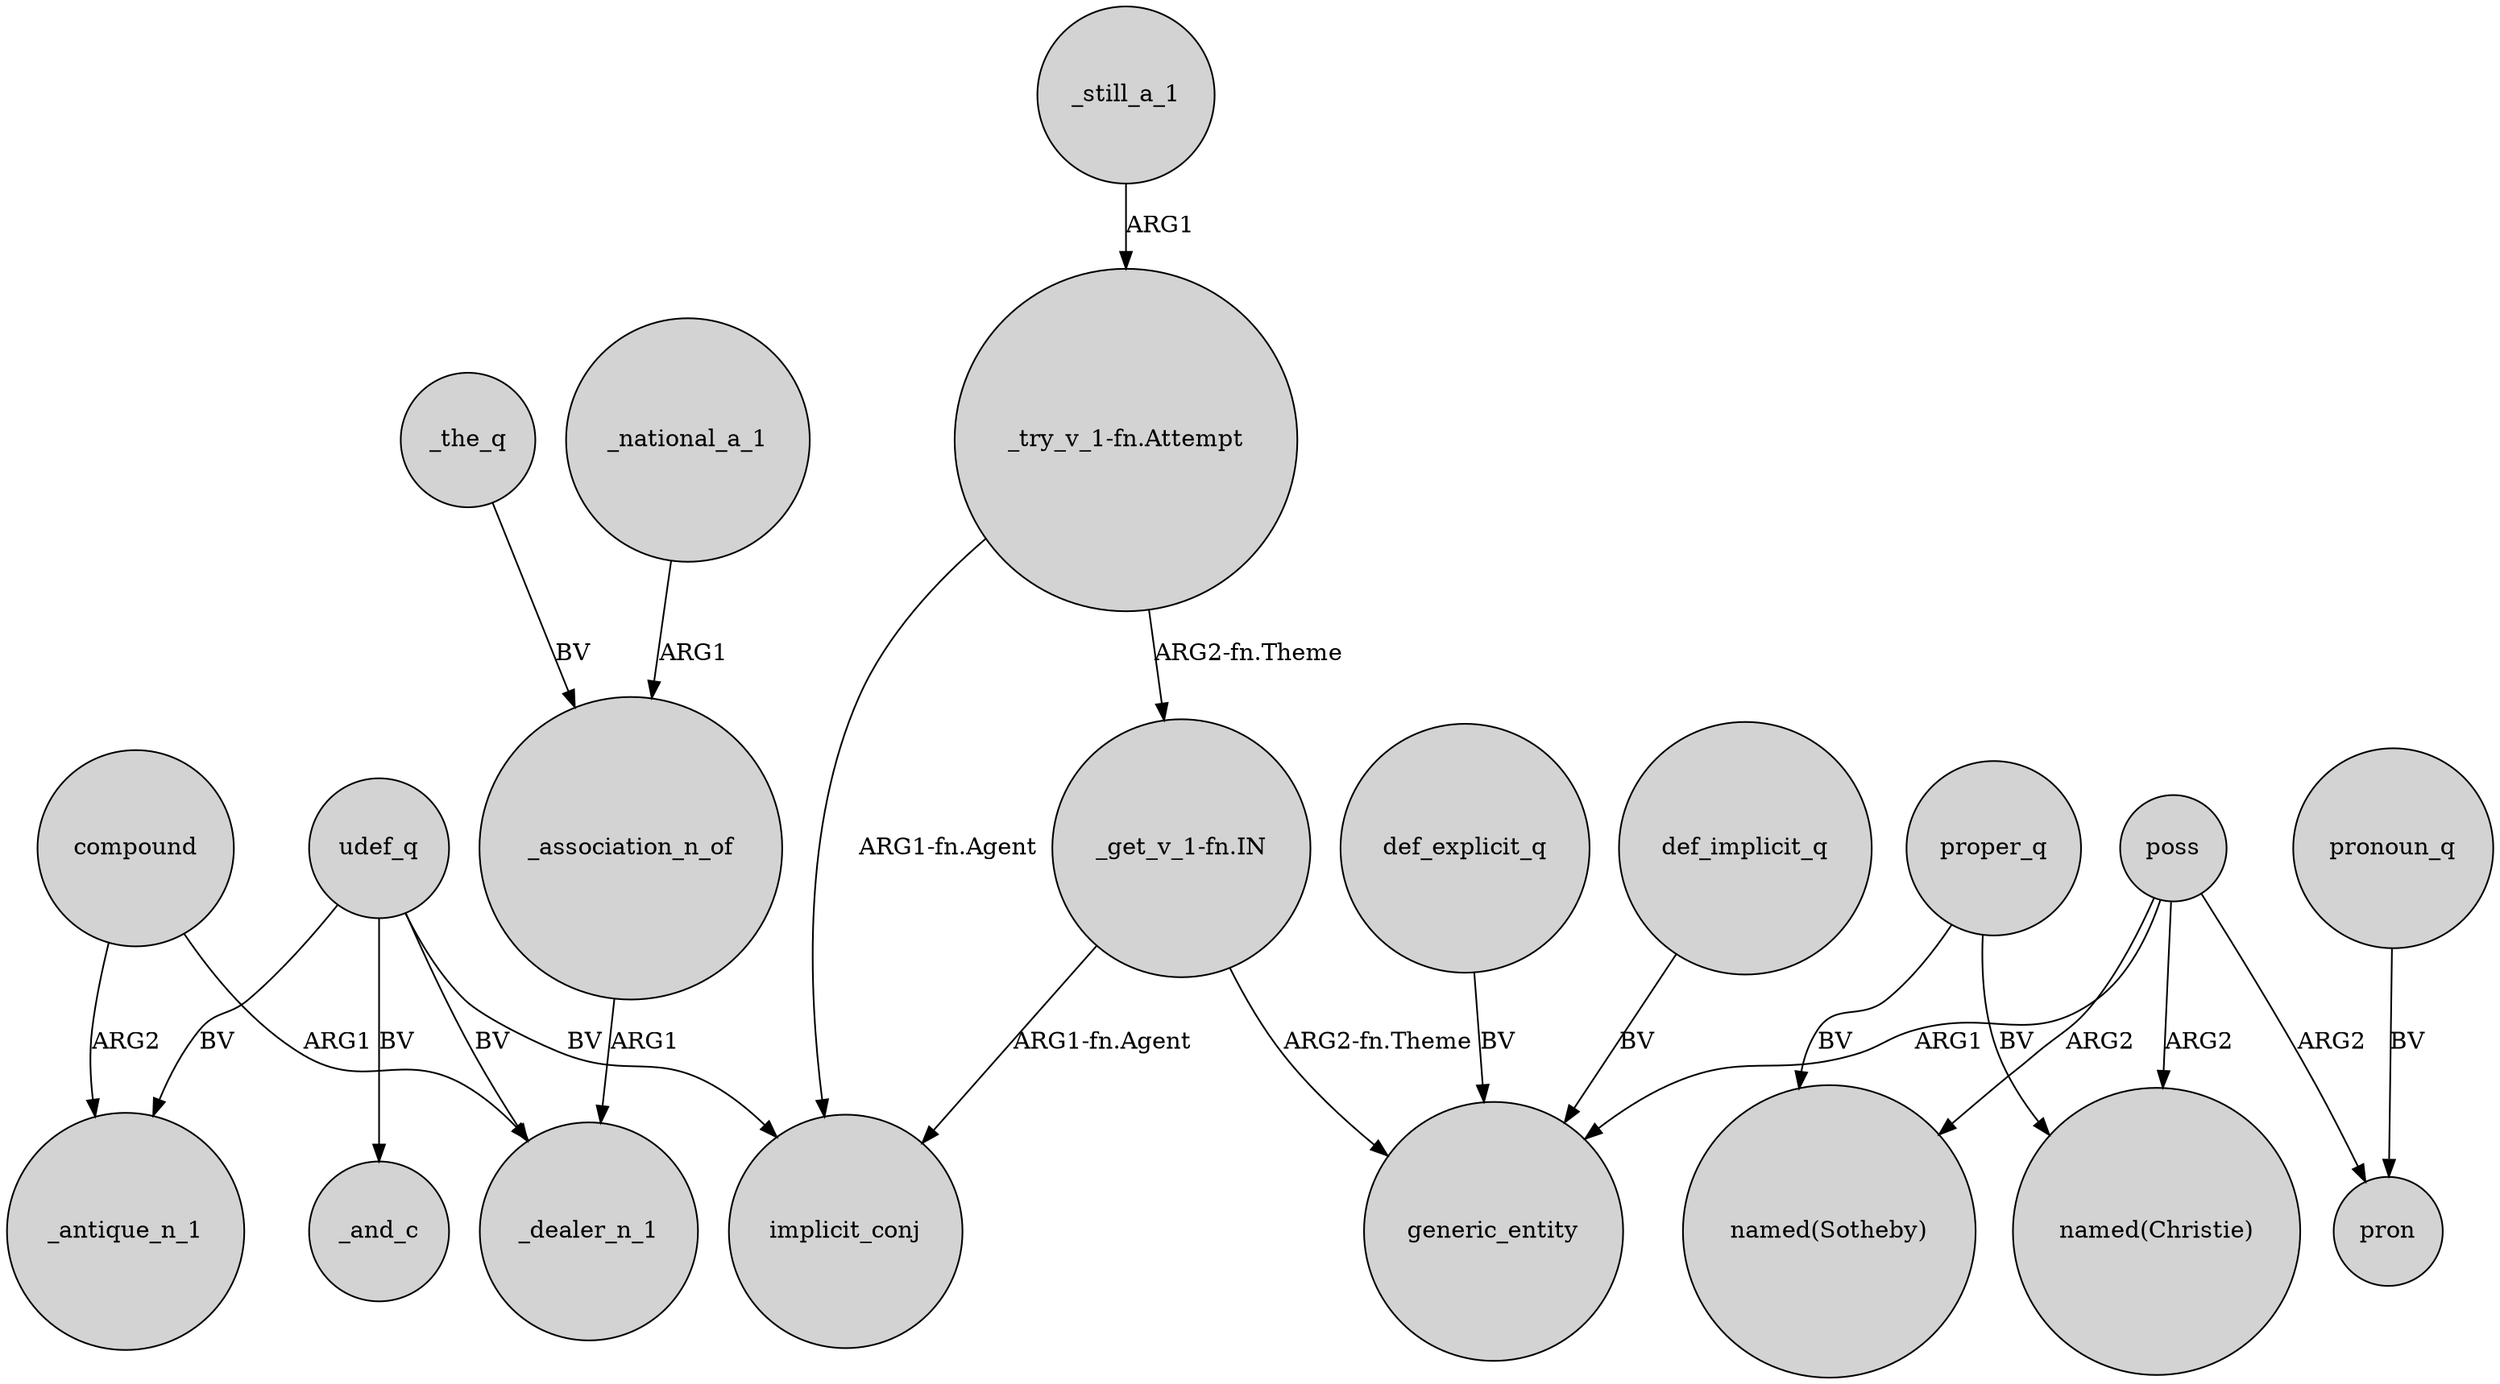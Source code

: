 digraph {
	node [shape=circle style=filled]
	compound -> _antique_n_1 [label=ARG2]
	poss -> generic_entity [label=ARG1]
	proper_q -> "named(Christie)" [label=BV]
	poss -> pron [label=ARG2]
	def_explicit_q -> generic_entity [label=BV]
	"_try_v_1-fn.Attempt" -> implicit_conj [label="ARG1-fn.Agent"]
	compound -> _dealer_n_1 [label=ARG1]
	udef_q -> implicit_conj [label=BV]
	"_get_v_1-fn.IN" -> implicit_conj [label="ARG1-fn.Agent"]
	pronoun_q -> pron [label=BV]
	udef_q -> _antique_n_1 [label=BV]
	poss -> "named(Sotheby)" [label=ARG2]
	"_get_v_1-fn.IN" -> generic_entity [label="ARG2-fn.Theme"]
	_still_a_1 -> "_try_v_1-fn.Attempt" [label=ARG1]
	def_implicit_q -> generic_entity [label=BV]
	_association_n_of -> _dealer_n_1 [label=ARG1]
	_the_q -> _association_n_of [label=BV]
	poss -> "named(Christie)" [label=ARG2]
	"_try_v_1-fn.Attempt" -> "_get_v_1-fn.IN" [label="ARG2-fn.Theme"]
	udef_q -> _dealer_n_1 [label=BV]
	proper_q -> "named(Sotheby)" [label=BV]
	_national_a_1 -> _association_n_of [label=ARG1]
	udef_q -> _and_c [label=BV]
}

